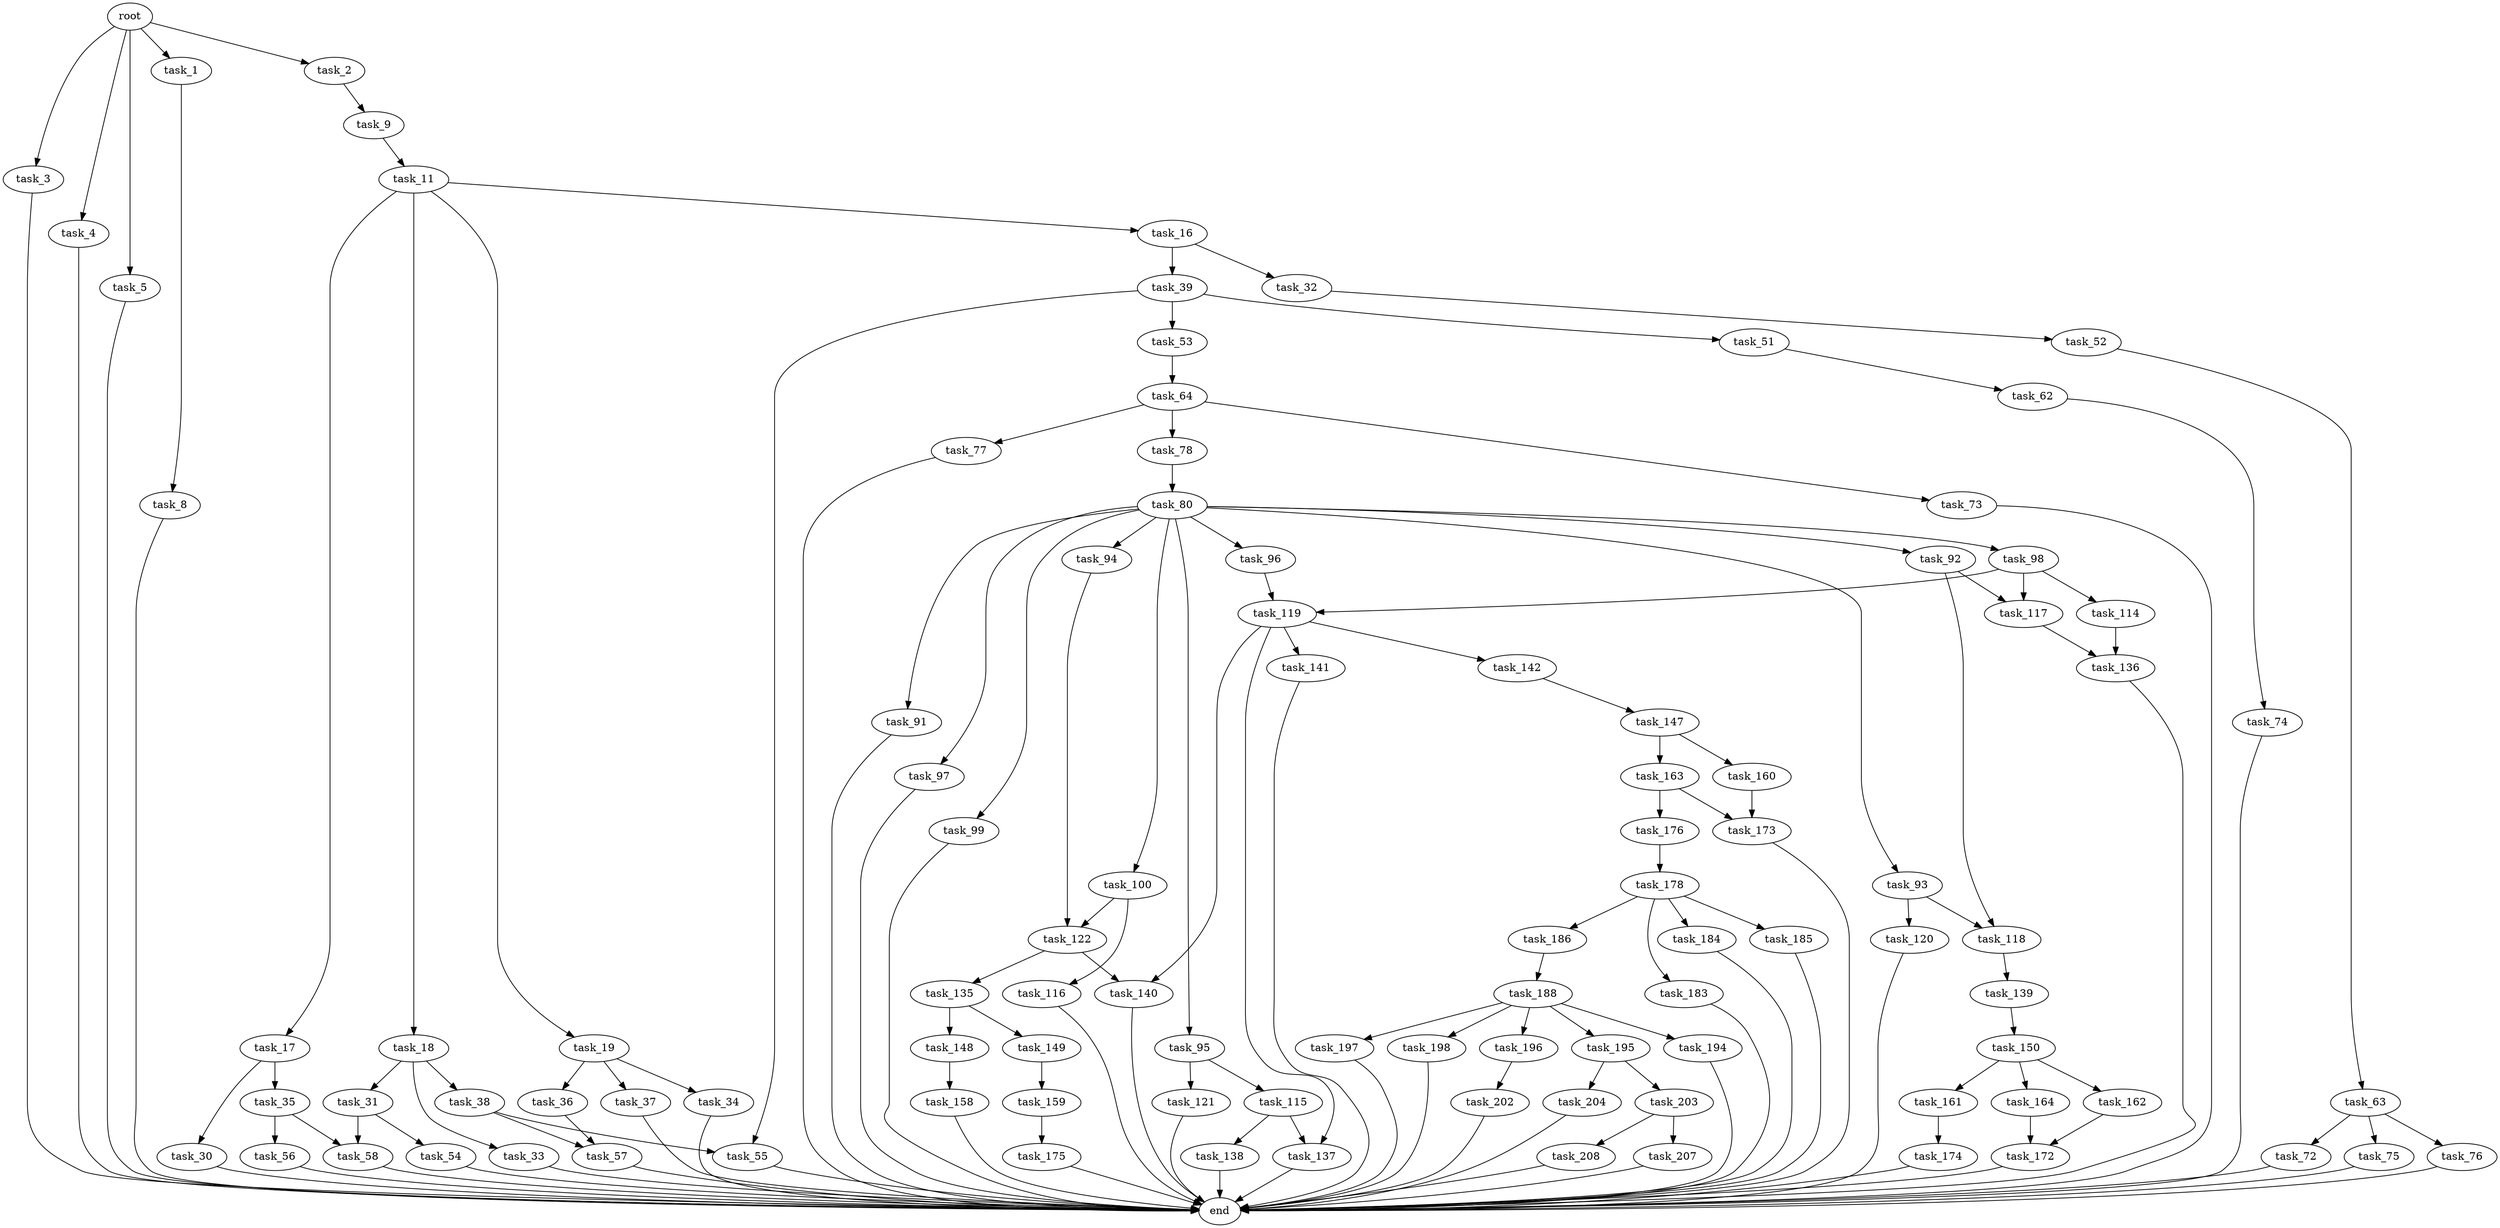 digraph G {
  root [size="0.000000"];
  task_1 [size="1073741824000.000000"];
  task_2 [size="231928233984.000000"];
  task_3 [size="8589934592.000000"];
  task_4 [size="173727181511.000000"];
  task_5 [size="68719476736.000000"];
  task_8 [size="1073741824000.000000"];
  task_9 [size="912240505700.000000"];
  task_11 [size="15689365750.000000"];
  task_16 [size="9471977459.000000"];
  task_17 [size="549755813888.000000"];
  task_18 [size="16329107421.000000"];
  task_19 [size="1537314897.000000"];
  task_30 [size="368293445632.000000"];
  task_31 [size="625447658623.000000"];
  task_32 [size="499184985656.000000"];
  task_33 [size="28991029248.000000"];
  task_34 [size="17781149547.000000"];
  task_35 [size="12021741015.000000"];
  task_36 [size="28991029248.000000"];
  task_37 [size="68719476736.000000"];
  task_38 [size="68719476736.000000"];
  task_39 [size="909796803252.000000"];
  task_51 [size="145932704504.000000"];
  task_52 [size="549755813888.000000"];
  task_53 [size="291258853.000000"];
  task_54 [size="283249410140.000000"];
  task_55 [size="549755813888.000000"];
  task_56 [size="8589934592.000000"];
  task_57 [size="940257651792.000000"];
  task_58 [size="782757789696.000000"];
  task_62 [size="431533012952.000000"];
  task_63 [size="88121325212.000000"];
  task_64 [size="2813731142.000000"];
  task_72 [size="188954546494.000000"];
  task_73 [size="44115638651.000000"];
  task_74 [size="161741995662.000000"];
  task_75 [size="41197007120.000000"];
  task_76 [size="4325027592.000000"];
  task_77 [size="1224851516727.000000"];
  task_78 [size="231928233984.000000"];
  task_80 [size="607452333263.000000"];
  task_91 [size="5438499005.000000"];
  task_92 [size="134217728000.000000"];
  task_93 [size="112528238029.000000"];
  task_94 [size="231928233984.000000"];
  task_95 [size="8589934592.000000"];
  task_96 [size="549755813888.000000"];
  task_97 [size="549755813888.000000"];
  task_98 [size="9906260567.000000"];
  task_99 [size="549755813888.000000"];
  task_100 [size="549755813888.000000"];
  task_114 [size="68719476736.000000"];
  task_115 [size="134217728000.000000"];
  task_116 [size="7730590243.000000"];
  task_117 [size="8589934592.000000"];
  task_118 [size="341445664800.000000"];
  task_119 [size="549755813888.000000"];
  task_120 [size="1073741824000.000000"];
  task_121 [size="8589934592.000000"];
  task_122 [size="368293445632.000000"];
  task_135 [size="199966104085.000000"];
  task_136 [size="110472456522.000000"];
  task_137 [size="231928233984.000000"];
  task_138 [size="368293445632.000000"];
  task_139 [size="13250283627.000000"];
  task_140 [size="96908312085.000000"];
  task_141 [size="68719476736.000000"];
  task_142 [size="50022348913.000000"];
  task_147 [size="231928233984.000000"];
  task_148 [size="4256421769.000000"];
  task_149 [size="9529589451.000000"];
  task_150 [size="147619006181.000000"];
  task_158 [size="6467642841.000000"];
  task_159 [size="7263269585.000000"];
  task_160 [size="22140521632.000000"];
  task_161 [size="12920845000.000000"];
  task_162 [size="263995335438.000000"];
  task_163 [size="487096686164.000000"];
  task_164 [size="549755813888.000000"];
  task_172 [size="630233450893.000000"];
  task_173 [size="25352301841.000000"];
  task_174 [size="8233879383.000000"];
  task_175 [size="368293445632.000000"];
  task_176 [size="368293445632.000000"];
  task_178 [size="591926799277.000000"];
  task_183 [size="14489095351.000000"];
  task_184 [size="16660679284.000000"];
  task_185 [size="68719476736.000000"];
  task_186 [size="782757789696.000000"];
  task_188 [size="134217728000.000000"];
  task_194 [size="33964960118.000000"];
  task_195 [size="38451256011.000000"];
  task_196 [size="549755813888.000000"];
  task_197 [size="2033180548.000000"];
  task_198 [size="198912829985.000000"];
  task_202 [size="549755813888.000000"];
  task_203 [size="68719476736.000000"];
  task_204 [size="40743386473.000000"];
  task_207 [size="42255555016.000000"];
  task_208 [size="3551301715.000000"];
  end [size="0.000000"];

  root -> task_1 [size="1.000000"];
  root -> task_2 [size="1.000000"];
  root -> task_3 [size="1.000000"];
  root -> task_4 [size="1.000000"];
  root -> task_5 [size="1.000000"];
  task_1 -> task_8 [size="838860800.000000"];
  task_2 -> task_9 [size="301989888.000000"];
  task_3 -> end [size="1.000000"];
  task_4 -> end [size="1.000000"];
  task_5 -> end [size="1.000000"];
  task_8 -> end [size="1.000000"];
  task_9 -> task_11 [size="679477248.000000"];
  task_11 -> task_16 [size="75497472.000000"];
  task_11 -> task_17 [size="75497472.000000"];
  task_11 -> task_18 [size="75497472.000000"];
  task_11 -> task_19 [size="75497472.000000"];
  task_16 -> task_32 [size="209715200.000000"];
  task_16 -> task_39 [size="209715200.000000"];
  task_17 -> task_30 [size="536870912.000000"];
  task_17 -> task_35 [size="536870912.000000"];
  task_18 -> task_31 [size="301989888.000000"];
  task_18 -> task_33 [size="301989888.000000"];
  task_18 -> task_38 [size="301989888.000000"];
  task_19 -> task_34 [size="75497472.000000"];
  task_19 -> task_36 [size="75497472.000000"];
  task_19 -> task_37 [size="75497472.000000"];
  task_30 -> end [size="1.000000"];
  task_31 -> task_54 [size="679477248.000000"];
  task_31 -> task_58 [size="679477248.000000"];
  task_32 -> task_52 [size="411041792.000000"];
  task_33 -> end [size="1.000000"];
  task_34 -> end [size="1.000000"];
  task_35 -> task_56 [size="411041792.000000"];
  task_35 -> task_58 [size="411041792.000000"];
  task_36 -> task_57 [size="75497472.000000"];
  task_37 -> end [size="1.000000"];
  task_38 -> task_55 [size="134217728.000000"];
  task_38 -> task_57 [size="134217728.000000"];
  task_39 -> task_51 [size="838860800.000000"];
  task_39 -> task_53 [size="838860800.000000"];
  task_39 -> task_55 [size="838860800.000000"];
  task_51 -> task_62 [size="209715200.000000"];
  task_52 -> task_63 [size="536870912.000000"];
  task_53 -> task_64 [size="33554432.000000"];
  task_54 -> end [size="1.000000"];
  task_55 -> end [size="1.000000"];
  task_56 -> end [size="1.000000"];
  task_57 -> end [size="1.000000"];
  task_58 -> end [size="1.000000"];
  task_62 -> task_74 [size="838860800.000000"];
  task_63 -> task_72 [size="75497472.000000"];
  task_63 -> task_75 [size="75497472.000000"];
  task_63 -> task_76 [size="75497472.000000"];
  task_64 -> task_73 [size="75497472.000000"];
  task_64 -> task_77 [size="75497472.000000"];
  task_64 -> task_78 [size="75497472.000000"];
  task_72 -> end [size="1.000000"];
  task_73 -> end [size="1.000000"];
  task_74 -> end [size="1.000000"];
  task_75 -> end [size="1.000000"];
  task_76 -> end [size="1.000000"];
  task_77 -> end [size="1.000000"];
  task_78 -> task_80 [size="301989888.000000"];
  task_80 -> task_91 [size="411041792.000000"];
  task_80 -> task_92 [size="411041792.000000"];
  task_80 -> task_93 [size="411041792.000000"];
  task_80 -> task_94 [size="411041792.000000"];
  task_80 -> task_95 [size="411041792.000000"];
  task_80 -> task_96 [size="411041792.000000"];
  task_80 -> task_97 [size="411041792.000000"];
  task_80 -> task_98 [size="411041792.000000"];
  task_80 -> task_99 [size="411041792.000000"];
  task_80 -> task_100 [size="411041792.000000"];
  task_91 -> end [size="1.000000"];
  task_92 -> task_117 [size="209715200.000000"];
  task_92 -> task_118 [size="209715200.000000"];
  task_93 -> task_118 [size="134217728.000000"];
  task_93 -> task_120 [size="134217728.000000"];
  task_94 -> task_122 [size="301989888.000000"];
  task_95 -> task_115 [size="33554432.000000"];
  task_95 -> task_121 [size="33554432.000000"];
  task_96 -> task_119 [size="536870912.000000"];
  task_97 -> end [size="1.000000"];
  task_98 -> task_114 [size="411041792.000000"];
  task_98 -> task_117 [size="411041792.000000"];
  task_98 -> task_119 [size="411041792.000000"];
  task_99 -> end [size="1.000000"];
  task_100 -> task_116 [size="536870912.000000"];
  task_100 -> task_122 [size="536870912.000000"];
  task_114 -> task_136 [size="134217728.000000"];
  task_115 -> task_137 [size="209715200.000000"];
  task_115 -> task_138 [size="209715200.000000"];
  task_116 -> end [size="1.000000"];
  task_117 -> task_136 [size="33554432.000000"];
  task_118 -> task_139 [size="411041792.000000"];
  task_119 -> task_137 [size="536870912.000000"];
  task_119 -> task_140 [size="536870912.000000"];
  task_119 -> task_141 [size="536870912.000000"];
  task_119 -> task_142 [size="536870912.000000"];
  task_120 -> end [size="1.000000"];
  task_121 -> end [size="1.000000"];
  task_122 -> task_135 [size="411041792.000000"];
  task_122 -> task_140 [size="411041792.000000"];
  task_135 -> task_148 [size="536870912.000000"];
  task_135 -> task_149 [size="536870912.000000"];
  task_136 -> end [size="1.000000"];
  task_137 -> end [size="1.000000"];
  task_138 -> end [size="1.000000"];
  task_139 -> task_150 [size="301989888.000000"];
  task_140 -> end [size="1.000000"];
  task_141 -> end [size="1.000000"];
  task_142 -> task_147 [size="838860800.000000"];
  task_147 -> task_160 [size="301989888.000000"];
  task_147 -> task_163 [size="301989888.000000"];
  task_148 -> task_158 [size="134217728.000000"];
  task_149 -> task_159 [size="679477248.000000"];
  task_150 -> task_161 [size="411041792.000000"];
  task_150 -> task_162 [size="411041792.000000"];
  task_150 -> task_164 [size="411041792.000000"];
  task_158 -> end [size="1.000000"];
  task_159 -> task_175 [size="411041792.000000"];
  task_160 -> task_173 [size="679477248.000000"];
  task_161 -> task_174 [size="301989888.000000"];
  task_162 -> task_172 [size="411041792.000000"];
  task_163 -> task_173 [size="411041792.000000"];
  task_163 -> task_176 [size="411041792.000000"];
  task_164 -> task_172 [size="536870912.000000"];
  task_172 -> end [size="1.000000"];
  task_173 -> end [size="1.000000"];
  task_174 -> end [size="1.000000"];
  task_175 -> end [size="1.000000"];
  task_176 -> task_178 [size="411041792.000000"];
  task_178 -> task_183 [size="411041792.000000"];
  task_178 -> task_184 [size="411041792.000000"];
  task_178 -> task_185 [size="411041792.000000"];
  task_178 -> task_186 [size="411041792.000000"];
  task_183 -> end [size="1.000000"];
  task_184 -> end [size="1.000000"];
  task_185 -> end [size="1.000000"];
  task_186 -> task_188 [size="679477248.000000"];
  task_188 -> task_194 [size="209715200.000000"];
  task_188 -> task_195 [size="209715200.000000"];
  task_188 -> task_196 [size="209715200.000000"];
  task_188 -> task_197 [size="209715200.000000"];
  task_188 -> task_198 [size="209715200.000000"];
  task_194 -> end [size="1.000000"];
  task_195 -> task_203 [size="838860800.000000"];
  task_195 -> task_204 [size="838860800.000000"];
  task_196 -> task_202 [size="536870912.000000"];
  task_197 -> end [size="1.000000"];
  task_198 -> end [size="1.000000"];
  task_202 -> end [size="1.000000"];
  task_203 -> task_207 [size="134217728.000000"];
  task_203 -> task_208 [size="134217728.000000"];
  task_204 -> end [size="1.000000"];
  task_207 -> end [size="1.000000"];
  task_208 -> end [size="1.000000"];
}
